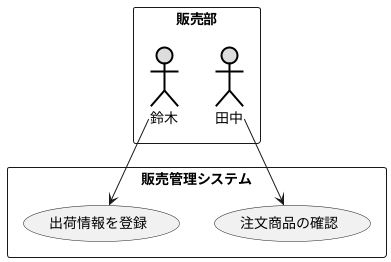 @startuml 演習2-5
rectangle 販売部 {
actor 田中#DDDDDD;line:black;line.bold;
actor 鈴木#DDDDDD;line:black;line.bold;
}
rectangle 販売管理システム {
usecase 注文商品の確認
usecase 出荷情報を登録
}
田中 --> 注文商品の確認
鈴木 --> 出荷情報を登録

@enduml
